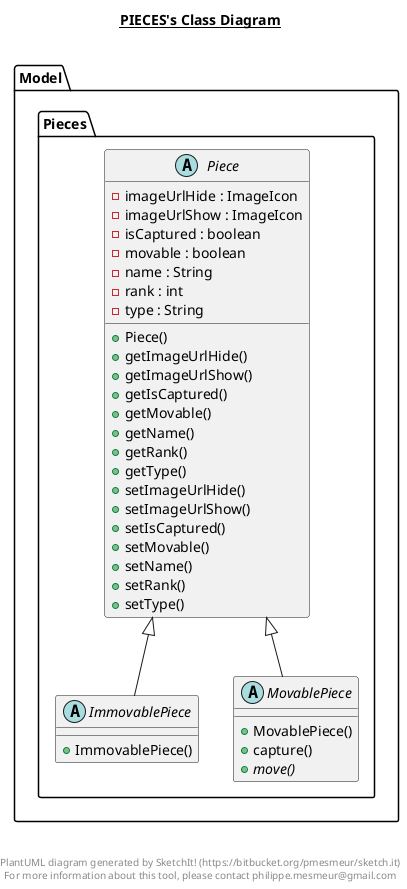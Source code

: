 @startuml

title __PIECES's Class Diagram__\n

  namespace Model.Pieces {
    abstract class Model.Pieces.ImmovablePiece {
        + ImmovablePiece()
    }
  }
  

  namespace Model.Pieces {
    abstract class Model.Pieces.MovablePiece {
        + MovablePiece()
        + capture()
        {abstract} + move()
    }
  }
  

  namespace Model.Pieces {
    abstract class Model.Pieces.Piece {
        - imageUrlHide : ImageIcon
        - imageUrlShow : ImageIcon
        - isCaptured : boolean
        - movable : boolean
        - name : String
        - rank : int
        - type : String
        + Piece()
        + getImageUrlHide()
        + getImageUrlShow()
        + getIsCaptured()
        + getMovable()
        + getName()
        + getRank()
        + getType()
        + setImageUrlHide()
        + setImageUrlShow()
        + setIsCaptured()
        + setMovable()
        + setName()
        + setRank()
        + setType()
    }
  }
  

  Model.Pieces.ImmovablePiece -up-|> Model.Pieces.Piece
  Model.Pieces.MovablePiece -up-|> Model.Pieces.Piece


right footer


PlantUML diagram generated by SketchIt! (https://bitbucket.org/pmesmeur/sketch.it)
For more information about this tool, please contact philippe.mesmeur@gmail.com
endfooter

@enduml
